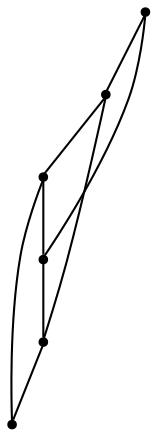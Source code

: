 graph {
  node [shape=point,comment="{\"directed\":false,\"doi\":\"10.1007/978-3-030-92931-2_14\",\"figure\":\"6 (1)\"}"]

  v0 [pos="491.6981154759762,588.6617992497942"]
  v1 [pos="292.6549460120095,389.6240975525998"]
  v2 [pos="491.6981154759761,389.6240975525998"]
  v3 [pos="292.6549460120095,588.6617992497942"]
  v4 [pos="392.17810853160694,688.1805229231146"]
  v5 [pos="392.17810853160694,290.10537387927934"]

  v0 -- v1 [id="-1",pos="491.6981154759762,588.6617992497942 491.69915673631596,688.1804911292954 458.5230443939534,721.3520318861771 422.5881485497673,737.9378181615275 386.649087664222,754.5236044368779 347.94291319413475,754.5236044368779 309.55347263260074,745.7722921172128 271.1598670297076,737.016846601053 233.07879849979955,719.5101205590472 214.03826423484554,649.9373910981521 194.9977299698915,580.368826627571 194.9977299698915,458.7342587381006 292.6549460120095,389.6240975525998"]
  v2 -- v0 [id="-4",pos="491.6981154759761,389.6240975525998 491.6981154759762,588.6617992497942 491.6981154759762,588.6617992497942 491.6981154759762,588.6617992497942"]
  v3 -- v4 [id="-6",pos="292.6549460120095,588.6617992497942 392.17810853160694,688.1805229231146 392.17810853160694,688.1805229231146 392.17810853160694,688.1805229231146"]
  v2 -- v3 [id="-8",pos="491.6981154759761,389.6240975525998 292.6549460120095,588.6617992497942 292.6549460120095,588.6617992497942 292.6549460120095,588.6617992497942"]
  v0 -- v4 [id="-10",pos="491.6981154759762,588.6617992497942 392.17810853160694,688.1805229231146 392.17810853160694,688.1805229231146 392.17810853160694,688.1805229231146"]
  v1 -- v3 [id="-12",pos="292.6549460120095,389.6240975525998 292.6549460120095,588.6617992497942 292.6549460120095,588.6617992497942 292.6549460120095,588.6617992497942"]
  v5 -- v1 [id="-14",pos="392.17810853160694,290.10537387927934 292.6549460120095,389.6240975525998 292.6549460120095,389.6240975525998 292.6549460120095,389.6240975525998"]
  v5 -- v2 [id="-15",pos="392.17810853160694,290.10537387927934 491.6981154759761,389.6240975525998 491.6981154759761,389.6240975525998 491.6981154759761,389.6240975525998"]
}